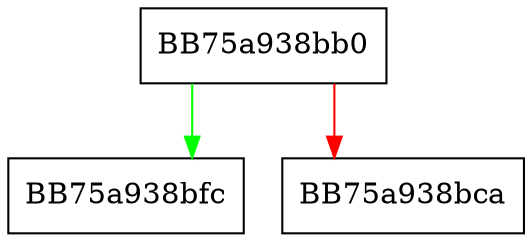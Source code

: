 digraph allocate {
  node [shape="box"];
  graph [splines=ortho];
  BB75a938bb0 -> BB75a938bfc [color="green"];
  BB75a938bb0 -> BB75a938bca [color="red"];
}